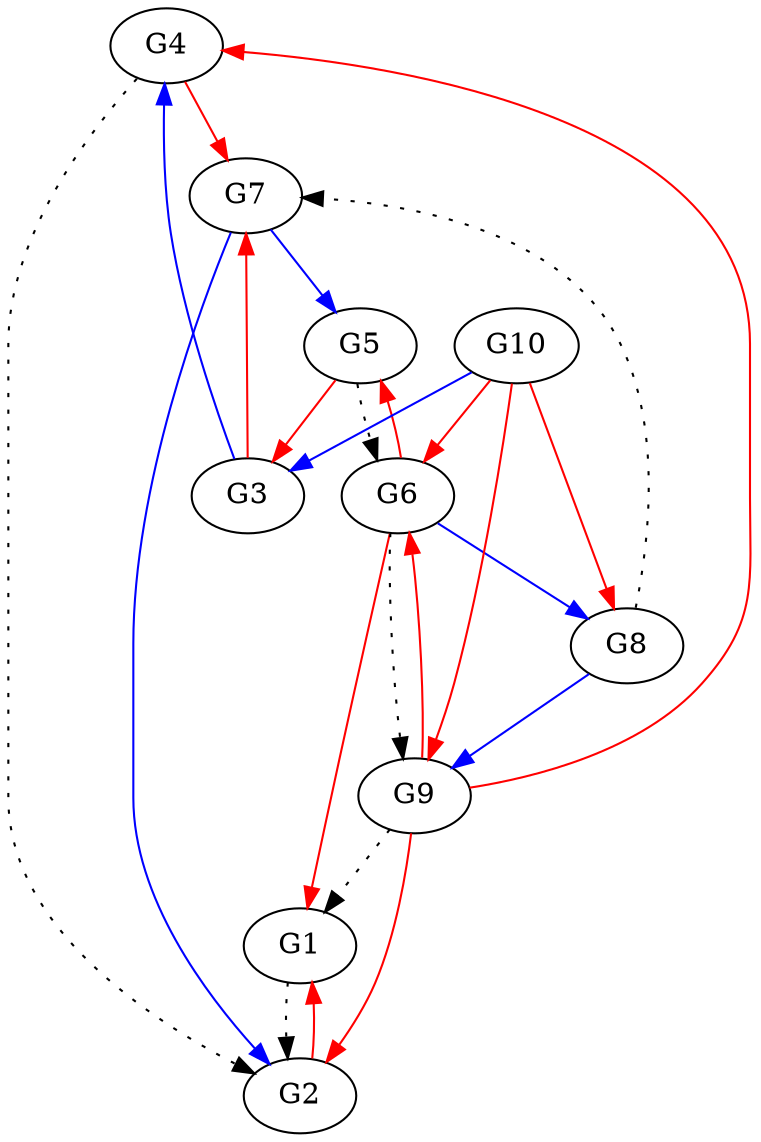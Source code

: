 // Grafos-DREAM4
digraph {
	G1 [label=G1]
	G2 [label=G2]
	G3 [label=G3]
	G4 [label=G4]
	G5 [label=G5]
	G6 [label=G6]
	G7 [label=G7]
	G8 [label=G8]
	G9 [label=G9]
	G10 [label=G10]
	G1 -> G2 [style=dotted]
	G3 -> G4 [color=blue]
	G4 -> G2 [style=dotted]
	G5 -> G6 [style=dotted]
	G6 -> G8 [color=blue]
	G6 -> G9 [style=dotted]
	G7 -> G2 [color=blue]
	G7 -> G5 [color=blue]
	G8 -> G7 [style=dotted]
	G8 -> G9 [color=blue]
	G9 -> G1 [style=dotted]
	G10 -> G3 [color=blue]
	G2 -> G1 [color=red]
	G3 -> G7 [color=red]
	G4 -> G7 [color=red]
	G5 -> G3 [color=red]
	G6 -> G1 [color=red]
	G6 -> G5 [color=red]
	G9 -> G2 [color=red]
	G9 -> G4 [color=red]
	G9 -> G6 [color=red]
	G10 -> G6 [color=red]
	G10 -> G8 [color=red]
	G10 -> G9 [color=red]
}
